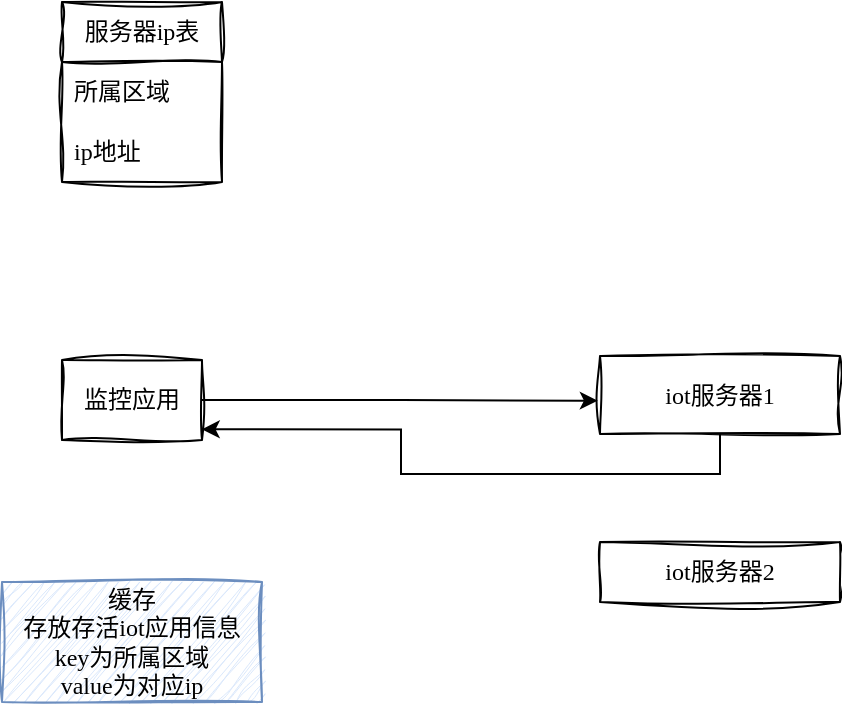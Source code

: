 <mxfile version="22.1.11" type="github">
  <diagram name="第 1 页" id="AN6ldcmXwKZ_Ya7eOYBY">
    <mxGraphModel dx="1494" dy="347" grid="1" gridSize="10" guides="1" tooltips="1" connect="1" arrows="1" fold="1" page="1" pageScale="1" pageWidth="827" pageHeight="1169" math="0" shadow="0">
      <root>
        <mxCell id="0" />
        <mxCell id="1" parent="0" />
        <mxCell id="nrm_QGzcfDuFEVkFxr-K-1" value="&lt;font face=&quot;ZCOOL KuaiLe&quot; data-font-src=&quot;https://fonts.googleapis.com/css?family=ZCOOL+KuaiLe&quot;&gt;监控应用&lt;/font&gt;" style="rounded=0;whiteSpace=wrap;html=1;sketch=1;curveFitting=1;jiggle=2;fontFamily= ZCOOL KuaiLe;fontSource=https%3A%2F%2Ffonts.googleapis.com%2Fcss%3Ffamily%3D%2BZCOOL%2BKuaiLe;" vertex="1" parent="1">
          <mxGeometry x="25" y="229" width="70" height="40" as="geometry" />
        </mxCell>
        <mxCell id="nrm_QGzcfDuFEVkFxr-K-2" value="&lt;font data-font-src=&quot;https://fonts.googleapis.com/css?family=ZCOOL+KuaiLe&quot;&gt;服务器ip表&lt;/font&gt;" style="swimlane;fontStyle=0;childLayout=stackLayout;horizontal=1;startSize=30;horizontalStack=0;resizeParent=1;resizeParentMax=0;resizeLast=0;collapsible=1;marginBottom=0;whiteSpace=wrap;html=1;sketch=1;curveFitting=1;jiggle=2;fontFamily=ZCOOL KuaiLe;fontSource=https%3A%2F%2Ffonts.googleapis.com%2Fcss%3Ffamily%3DZCOOL%2BKuaiLe;" vertex="1" parent="1">
          <mxGeometry x="25" y="50" width="80" height="90" as="geometry" />
        </mxCell>
        <mxCell id="nrm_QGzcfDuFEVkFxr-K-3" value="&lt;font face=&quot;ZCOOL KuaiLe&quot; data-font-src=&quot;https://fonts.googleapis.com/css?family=+ZCOOL+KuaiLe&quot;&gt;所属区域&lt;/font&gt;" style="text;strokeColor=none;fillColor=none;align=left;verticalAlign=middle;spacingLeft=4;spacingRight=4;overflow=hidden;points=[[0,0.5],[1,0.5]];portConstraint=eastwest;rotatable=0;whiteSpace=wrap;html=1;" vertex="1" parent="nrm_QGzcfDuFEVkFxr-K-2">
          <mxGeometry y="30" width="80" height="30" as="geometry" />
        </mxCell>
        <mxCell id="nrm_QGzcfDuFEVkFxr-K-4" value="&lt;font data-font-src=&quot;https://fonts.googleapis.com/css?family=ZCOOL+KuaiLe&quot; face=&quot;ZCOOL KuaiLe&quot;&gt;ip地址&lt;/font&gt;" style="text;strokeColor=none;fillColor=none;align=left;verticalAlign=middle;spacingLeft=4;spacingRight=4;overflow=hidden;points=[[0,0.5],[1,0.5]];portConstraint=eastwest;rotatable=0;whiteSpace=wrap;html=1;" vertex="1" parent="nrm_QGzcfDuFEVkFxr-K-2">
          <mxGeometry y="60" width="80" height="30" as="geometry" />
        </mxCell>
        <mxCell id="nrm_QGzcfDuFEVkFxr-K-6" value="&lt;font face=&quot;ZCOOL KuaiLe&quot;&gt;缓存&lt;br&gt;存放存活iot应用信息&lt;br&gt;key为所属区域&lt;br&gt;value为对应ip&lt;br&gt;&lt;/font&gt;" style="rounded=0;whiteSpace=wrap;html=1;sketch=1;curveFitting=1;jiggle=2;fillColor=#dae8fc;strokeColor=#6c8ebf;" vertex="1" parent="1">
          <mxGeometry x="-5" y="340" width="130" height="60" as="geometry" />
        </mxCell>
        <mxCell id="nrm_QGzcfDuFEVkFxr-K-7" value="&lt;font data-font-src=&quot;https://fonts.googleapis.com/css?family=+ZCOOL+KuaiLe&quot; face=&quot;ZCOOL KuaiLe&quot;&gt;iot服务器1&lt;/font&gt;" style="rounded=0;whiteSpace=wrap;html=1;sketch=1;curveFitting=1;jiggle=2;" vertex="1" parent="1">
          <mxGeometry x="294" y="227" width="120" height="39" as="geometry" />
        </mxCell>
        <mxCell id="nrm_QGzcfDuFEVkFxr-K-8" value="&lt;font data-font-src=&quot;https://fonts.googleapis.com/css?family=ZCOOL+KuaiLe&quot; face=&quot;ZCOOL KuaiLe&quot;&gt;iot服务器2&lt;/font&gt;" style="rounded=0;whiteSpace=wrap;html=1;sketch=1;curveFitting=1;jiggle=2;" vertex="1" parent="1">
          <mxGeometry x="294" y="320" width="120" height="30" as="geometry" />
        </mxCell>
        <mxCell id="nrm_QGzcfDuFEVkFxr-K-19" style="edgeStyle=orthogonalEdgeStyle;rounded=0;orthogonalLoop=1;jettySize=auto;html=1;entryX=-0.009;entryY=0.573;entryDx=0;entryDy=0;entryPerimeter=0;" edge="1" parent="1" source="nrm_QGzcfDuFEVkFxr-K-1" target="nrm_QGzcfDuFEVkFxr-K-7">
          <mxGeometry relative="1" as="geometry" />
        </mxCell>
        <mxCell id="nrm_QGzcfDuFEVkFxr-K-20" style="edgeStyle=orthogonalEdgeStyle;rounded=0;orthogonalLoop=1;jettySize=auto;html=1;exitX=0.5;exitY=1;exitDx=0;exitDy=0;entryX=0.998;entryY=0.867;entryDx=0;entryDy=0;entryPerimeter=0;" edge="1" parent="1" source="nrm_QGzcfDuFEVkFxr-K-7" target="nrm_QGzcfDuFEVkFxr-K-1">
          <mxGeometry relative="1" as="geometry" />
        </mxCell>
      </root>
    </mxGraphModel>
  </diagram>
</mxfile>
